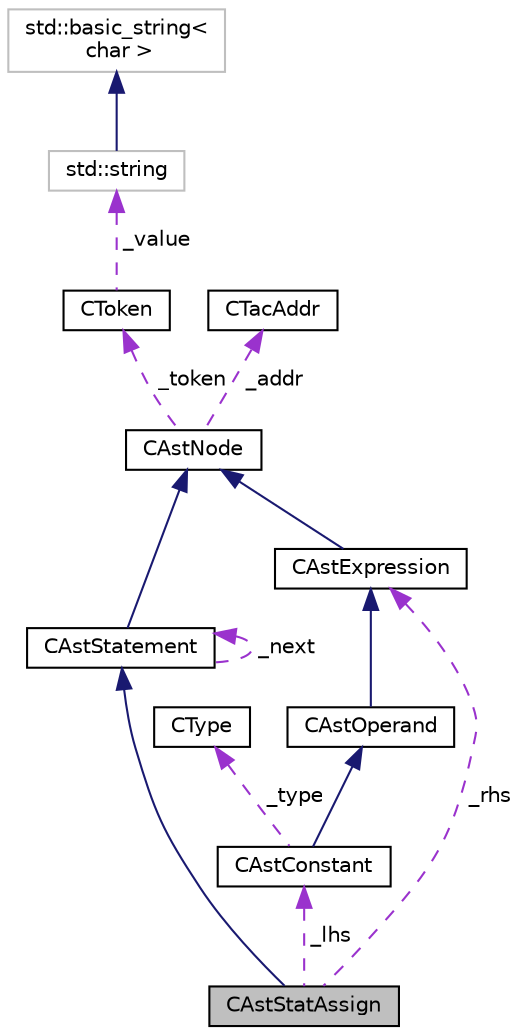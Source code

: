 digraph "CAstStatAssign"
{
  edge [fontname="Helvetica",fontsize="10",labelfontname="Helvetica",labelfontsize="10"];
  node [fontname="Helvetica",fontsize="10",shape=record];
  Node3 [label="CAstStatAssign",height=0.2,width=0.4,color="black", fillcolor="grey75", style="filled", fontcolor="black"];
  Node4 -> Node3 [dir="back",color="midnightblue",fontsize="10",style="solid",fontname="Helvetica"];
  Node4 [label="CAstStatement",height=0.2,width=0.4,color="black", fillcolor="white", style="filled",URL="$classCAstStatement.html",tooltip="AST statement node. "];
  Node5 -> Node4 [dir="back",color="midnightblue",fontsize="10",style="solid",fontname="Helvetica"];
  Node5 [label="CAstNode",height=0.2,width=0.4,color="black", fillcolor="white", style="filled",URL="$classCAstNode.html",tooltip="AST base node. "];
  Node6 -> Node5 [dir="back",color="darkorchid3",fontsize="10",style="dashed",label=" _token" ,fontname="Helvetica"];
  Node6 [label="CToken",height=0.2,width=0.4,color="black", fillcolor="white", style="filled",URL="$classCToken.html",tooltip="token "];
  Node7 -> Node6 [dir="back",color="darkorchid3",fontsize="10",style="dashed",label=" _value" ,fontname="Helvetica"];
  Node7 [label="std::string",height=0.2,width=0.4,color="grey75", fillcolor="white", style="filled",tooltip="STL class. "];
  Node8 -> Node7 [dir="back",color="midnightblue",fontsize="10",style="solid",fontname="Helvetica"];
  Node8 [label="std::basic_string\<\l char \>",height=0.2,width=0.4,color="grey75", fillcolor="white", style="filled",tooltip="STL class. "];
  Node9 -> Node5 [dir="back",color="darkorchid3",fontsize="10",style="dashed",label=" _addr" ,fontname="Helvetica"];
  Node9 [label="CTacAddr",height=0.2,width=0.4,color="black", fillcolor="white", style="filled",URL="$classCTacAddr.html",tooltip="address class "];
  Node4 -> Node4 [dir="back",color="darkorchid3",fontsize="10",style="dashed",label=" _next" ,fontname="Helvetica"];
  Node10 -> Node3 [dir="back",color="darkorchid3",fontsize="10",style="dashed",label=" _rhs" ,fontname="Helvetica"];
  Node10 [label="CAstExpression",height=0.2,width=0.4,color="black", fillcolor="white", style="filled",URL="$classCAstExpression.html",tooltip="AST expression node. "];
  Node5 -> Node10 [dir="back",color="midnightblue",fontsize="10",style="solid",fontname="Helvetica"];
  Node11 -> Node3 [dir="back",color="darkorchid3",fontsize="10",style="dashed",label=" _lhs" ,fontname="Helvetica"];
  Node11 [label="CAstConstant",height=0.2,width=0.4,color="black", fillcolor="white", style="filled",URL="$classCAstConstant.html",tooltip="AST constant operand node. "];
  Node12 -> Node11 [dir="back",color="midnightblue",fontsize="10",style="solid",fontname="Helvetica"];
  Node12 [label="CAstOperand",height=0.2,width=0.4,color="black", fillcolor="white", style="filled",URL="$classCAstOperand.html",tooltip="AST operand node. "];
  Node10 -> Node12 [dir="back",color="midnightblue",fontsize="10",style="solid",fontname="Helvetica"];
  Node13 -> Node11 [dir="back",color="darkorchid3",fontsize="10",style="dashed",label=" _type" ,fontname="Helvetica"];
  Node13 [label="CType",height=0.2,width=0.4,color="black", fillcolor="white", style="filled",URL="$classCType.html",tooltip="SnuPL base type. "];
}
